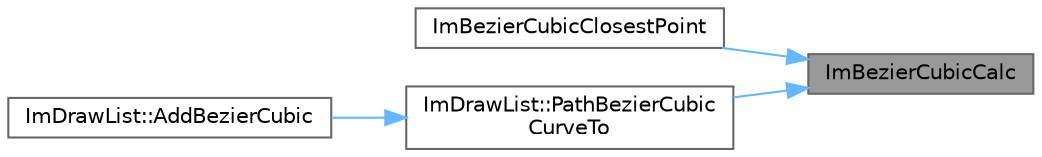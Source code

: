digraph "ImBezierCubicCalc"
{
 // LATEX_PDF_SIZE
  bgcolor="transparent";
  edge [fontname=Helvetica,fontsize=10,labelfontname=Helvetica,labelfontsize=10];
  node [fontname=Helvetica,fontsize=10,shape=box,height=0.2,width=0.4];
  rankdir="RL";
  Node1 [id="Node000001",label="ImBezierCubicCalc",height=0.2,width=0.4,color="gray40", fillcolor="grey60", style="filled", fontcolor="black",tooltip=" "];
  Node1 -> Node2 [id="edge1_Node000001_Node000002",dir="back",color="steelblue1",style="solid",tooltip=" "];
  Node2 [id="Node000002",label="ImBezierCubicClosestPoint",height=0.2,width=0.4,color="grey40", fillcolor="white", style="filled",URL="$imgui_8cpp.html#adadf8b6e42972da0a823c2168be33bf6",tooltip=" "];
  Node1 -> Node3 [id="edge2_Node000001_Node000003",dir="back",color="steelblue1",style="solid",tooltip=" "];
  Node3 [id="Node000003",label="ImDrawList::PathBezierCubic\lCurveTo",height=0.2,width=0.4,color="grey40", fillcolor="white", style="filled",URL="$struct_im_draw_list.html#a48358bf6904dfd09906c6bfa3ef88777",tooltip=" "];
  Node3 -> Node4 [id="edge3_Node000003_Node000004",dir="back",color="steelblue1",style="solid",tooltip=" "];
  Node4 [id="Node000004",label="ImDrawList::AddBezierCubic",height=0.2,width=0.4,color="grey40", fillcolor="white", style="filled",URL="$struct_im_draw_list.html#a90ebb3c38b997ef3a3adb4d211a1b2a8",tooltip=" "];
}
